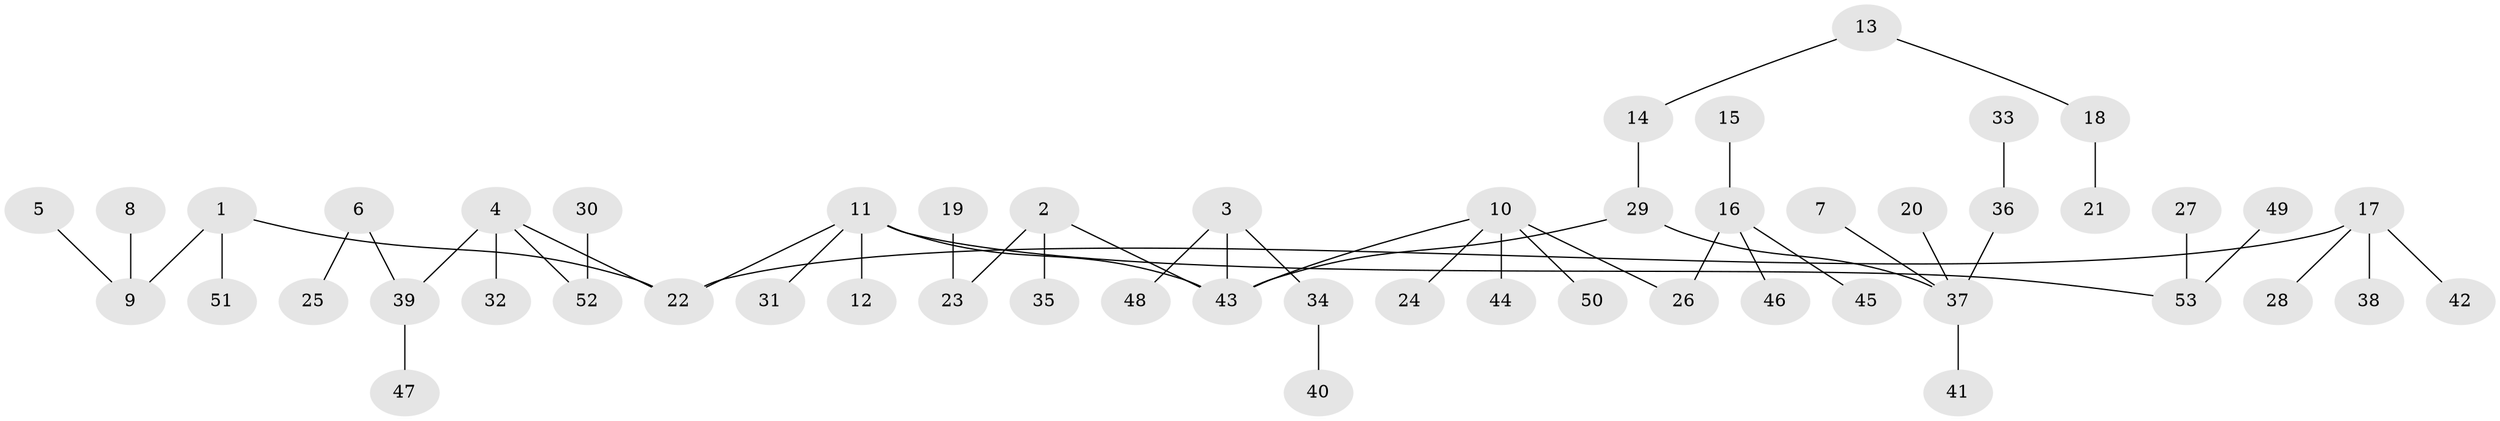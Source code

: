 // original degree distribution, {5: 0.018867924528301886, 6: 0.03773584905660377, 3: 0.12264150943396226, 4: 0.07547169811320754, 1: 0.5, 2: 0.24528301886792453}
// Generated by graph-tools (version 1.1) at 2025/02/03/09/25 03:02:23]
// undirected, 53 vertices, 52 edges
graph export_dot {
graph [start="1"]
  node [color=gray90,style=filled];
  1;
  2;
  3;
  4;
  5;
  6;
  7;
  8;
  9;
  10;
  11;
  12;
  13;
  14;
  15;
  16;
  17;
  18;
  19;
  20;
  21;
  22;
  23;
  24;
  25;
  26;
  27;
  28;
  29;
  30;
  31;
  32;
  33;
  34;
  35;
  36;
  37;
  38;
  39;
  40;
  41;
  42;
  43;
  44;
  45;
  46;
  47;
  48;
  49;
  50;
  51;
  52;
  53;
  1 -- 9 [weight=1.0];
  1 -- 22 [weight=1.0];
  1 -- 51 [weight=1.0];
  2 -- 23 [weight=1.0];
  2 -- 35 [weight=1.0];
  2 -- 43 [weight=1.0];
  3 -- 34 [weight=1.0];
  3 -- 43 [weight=1.0];
  3 -- 48 [weight=1.0];
  4 -- 22 [weight=1.0];
  4 -- 32 [weight=1.0];
  4 -- 39 [weight=1.0];
  4 -- 52 [weight=1.0];
  5 -- 9 [weight=1.0];
  6 -- 25 [weight=1.0];
  6 -- 39 [weight=1.0];
  7 -- 37 [weight=1.0];
  8 -- 9 [weight=1.0];
  10 -- 24 [weight=1.0];
  10 -- 26 [weight=1.0];
  10 -- 43 [weight=1.0];
  10 -- 44 [weight=1.0];
  10 -- 50 [weight=1.0];
  11 -- 12 [weight=1.0];
  11 -- 22 [weight=1.0];
  11 -- 31 [weight=1.0];
  11 -- 43 [weight=1.0];
  11 -- 53 [weight=1.0];
  13 -- 14 [weight=1.0];
  13 -- 18 [weight=1.0];
  14 -- 29 [weight=1.0];
  15 -- 16 [weight=1.0];
  16 -- 26 [weight=1.0];
  16 -- 45 [weight=1.0];
  16 -- 46 [weight=1.0];
  17 -- 22 [weight=1.0];
  17 -- 28 [weight=1.0];
  17 -- 38 [weight=1.0];
  17 -- 42 [weight=1.0];
  18 -- 21 [weight=1.0];
  19 -- 23 [weight=1.0];
  20 -- 37 [weight=1.0];
  27 -- 53 [weight=1.0];
  29 -- 37 [weight=1.0];
  29 -- 43 [weight=1.0];
  30 -- 52 [weight=1.0];
  33 -- 36 [weight=1.0];
  34 -- 40 [weight=1.0];
  36 -- 37 [weight=1.0];
  37 -- 41 [weight=1.0];
  39 -- 47 [weight=1.0];
  49 -- 53 [weight=1.0];
}
